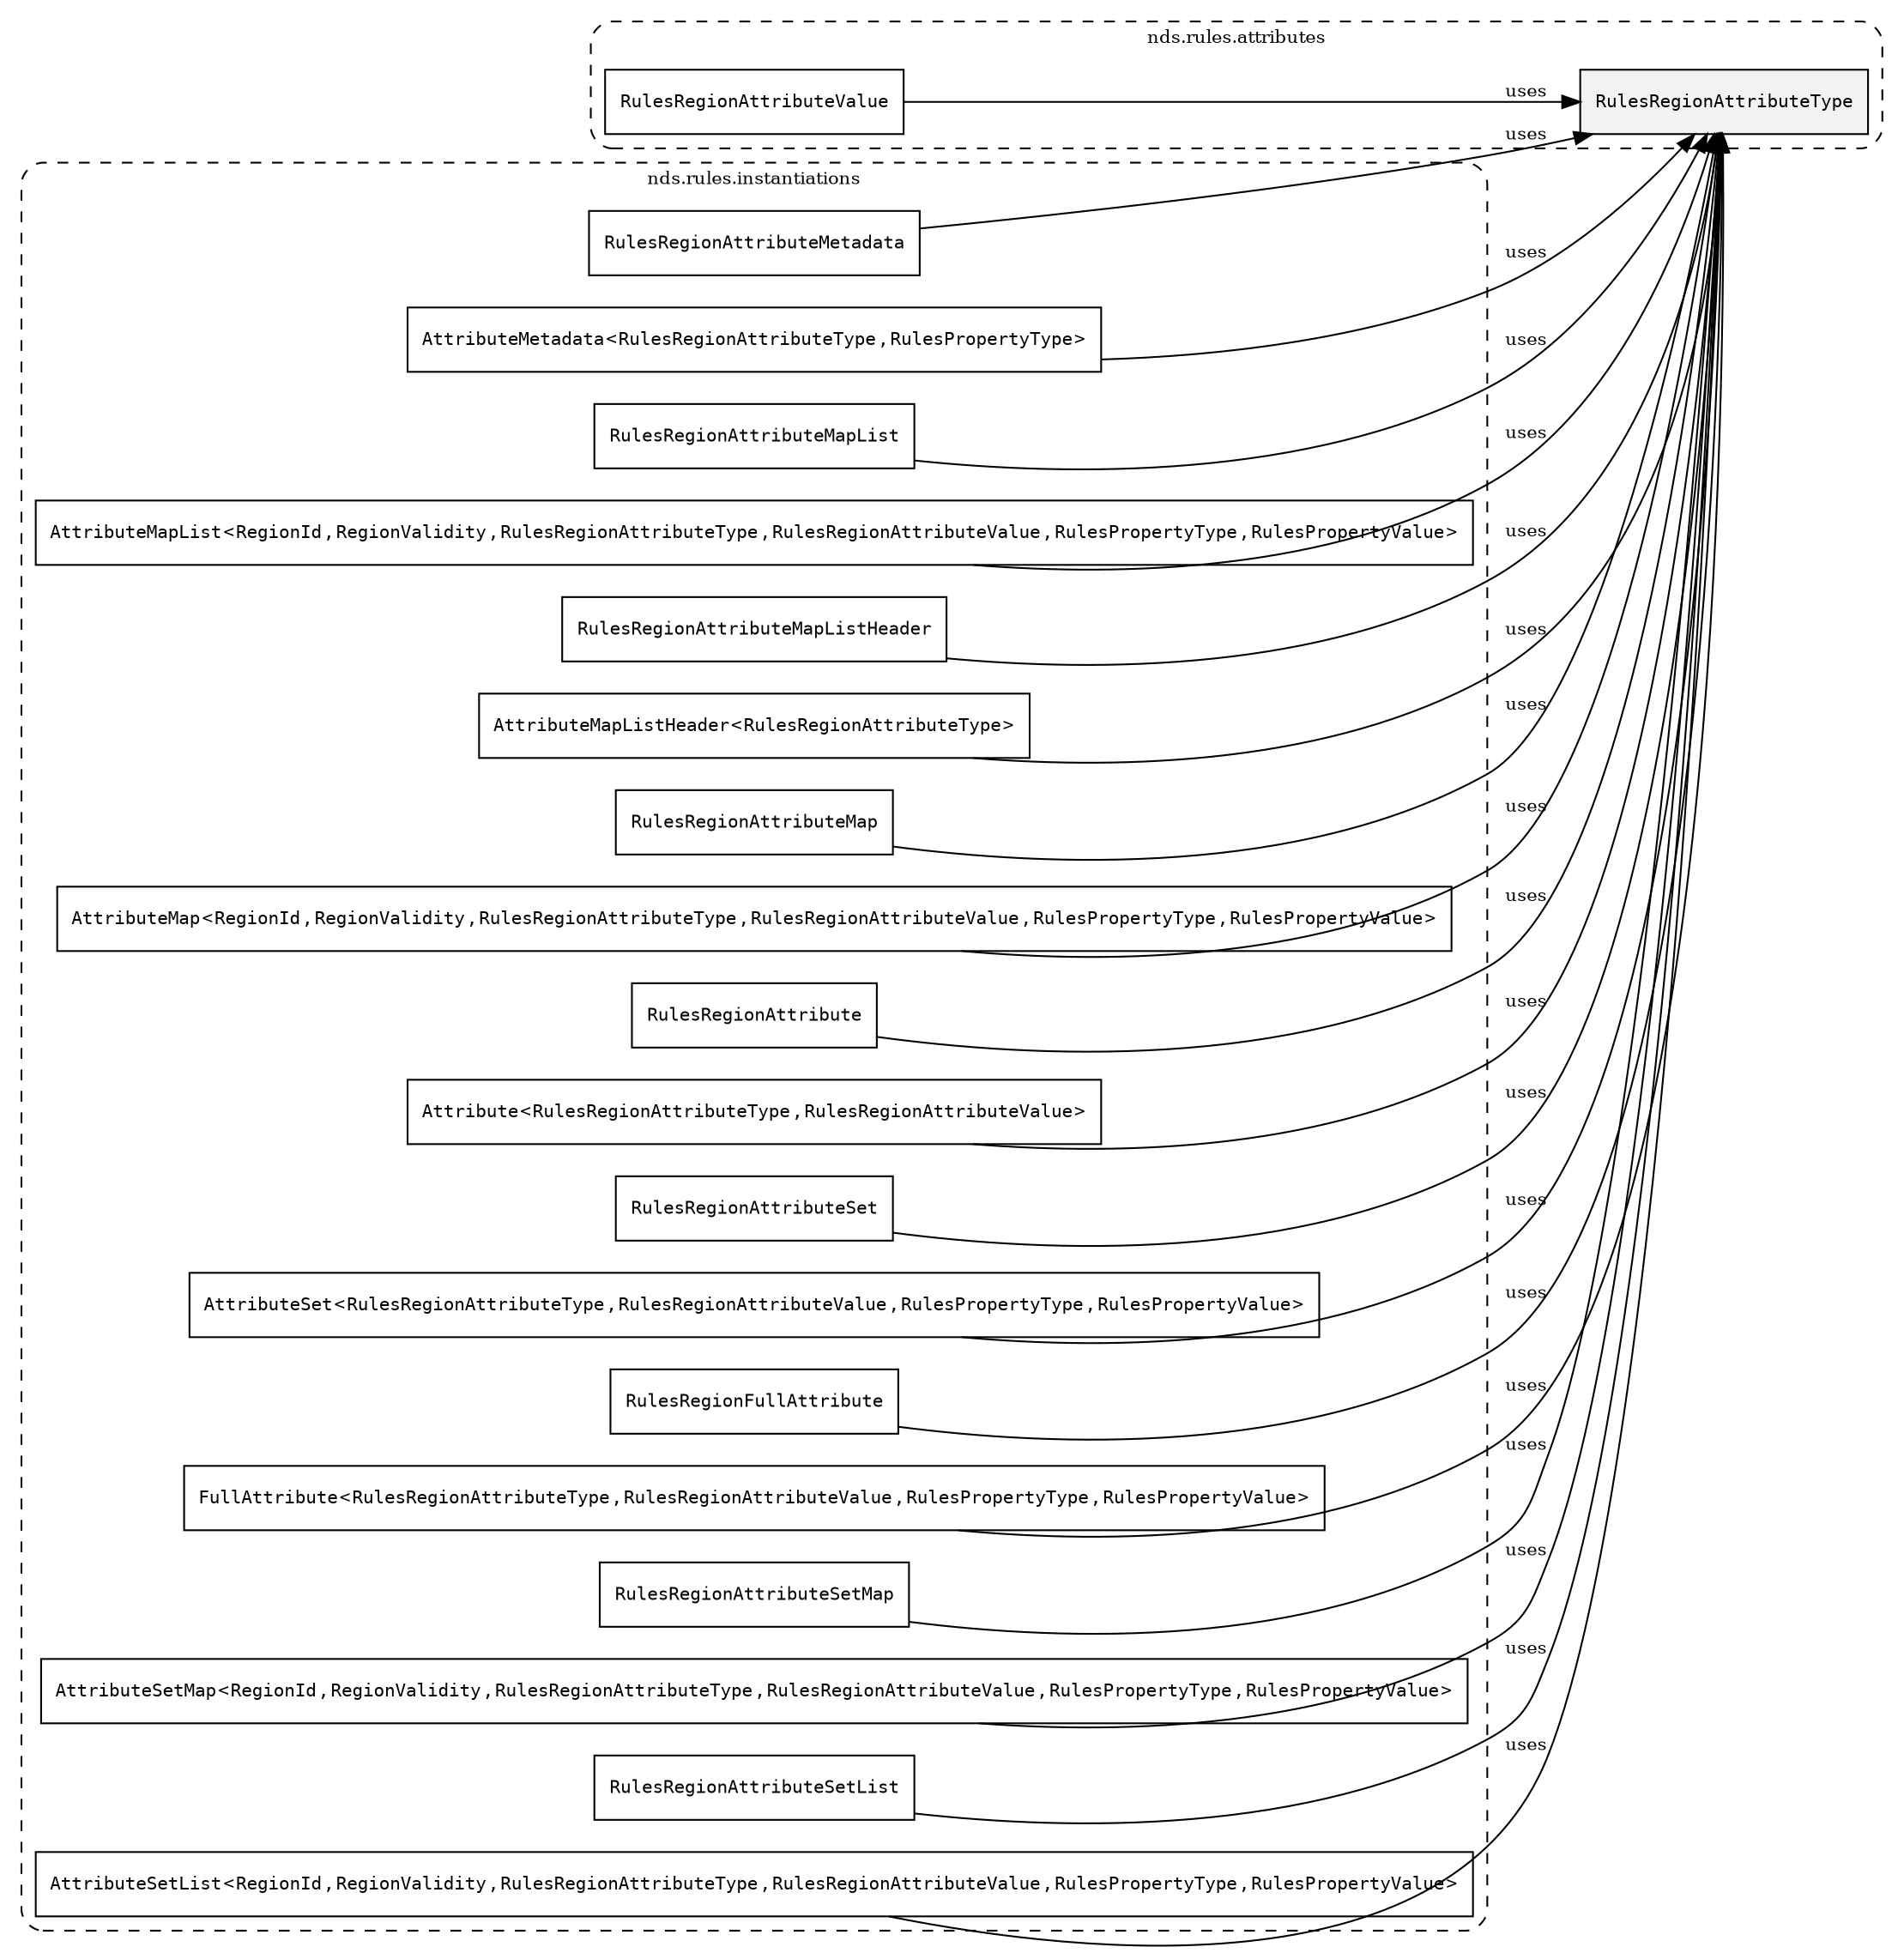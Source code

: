 /**
 * This dot file creates symbol collaboration diagram for RulesRegionAttributeType.
 */
digraph ZSERIO
{
    node [shape=box, fontsize=10];
    rankdir="LR";
    fontsize=10;
    tooltip="RulesRegionAttributeType collaboration diagram";

    subgraph "cluster_nds.rules.attributes"
    {
        style="dashed, rounded";
        label="nds.rules.attributes";
        tooltip="Package nds.rules.attributes";
        href="../../../content/packages/nds.rules.attributes.html#Package-nds-rules-attributes";
        target="_parent";

        "RulesRegionAttributeType" [style="filled", fillcolor="#0000000D", target="_parent", label=<<font face="monospace"><table align="center" border="0" cellspacing="0" cellpadding="0"><tr><td href="../../../content/packages/nds.rules.attributes.html#Enum-RulesRegionAttributeType" title="Enum defined in nds.rules.attributes">RulesRegionAttributeType</td></tr></table></font>>];
        "RulesRegionAttributeValue" [target="_parent", label=<<font face="monospace"><table align="center" border="0" cellspacing="0" cellpadding="0"><tr><td href="../../../content/packages/nds.rules.attributes.html#Choice-RulesRegionAttributeValue" title="Choice defined in nds.rules.attributes">RulesRegionAttributeValue</td></tr></table></font>>];
    }

    subgraph "cluster_nds.rules.instantiations"
    {
        style="dashed, rounded";
        label="nds.rules.instantiations";
        tooltip="Package nds.rules.instantiations";
        href="../../../content/packages/nds.rules.instantiations.html#Package-nds-rules-instantiations";
        target="_parent";

        "RulesRegionAttributeMetadata" [target="_parent", label=<<font face="monospace"><table align="center" border="0" cellspacing="0" cellpadding="0"><tr><td href="../../../content/packages/nds.rules.instantiations.html#InstantiateType-RulesRegionAttributeMetadata" title="InstantiateType defined in nds.rules.instantiations">RulesRegionAttributeMetadata</td></tr></table></font>>];
        "AttributeMetadata&lt;RulesRegionAttributeType,RulesPropertyType&gt;" [target="_parent", label=<<font face="monospace"><table align="center" border="0" cellspacing="0" cellpadding="0"><tr><td href="../../../content/packages/nds.core.attributemap.html#Structure-AttributeMetadata" title="Structure defined in nds.core.attributemap">AttributeMetadata</td><td>&lt;</td><td><table align="center" border="0" cellspacing="0" cellpadding="0"><tr><td href="../../../content/packages/nds.rules.attributes.html#Enum-RulesRegionAttributeType" title="Enum defined in nds.rules.attributes">RulesRegionAttributeType</td></tr></table></td><td>,</td><td><table align="center" border="0" cellspacing="0" cellpadding="0"><tr><td href="../../../content/packages/nds.rules.properties.html#Structure-RulesPropertyType" title="Structure defined in nds.rules.properties">RulesPropertyType</td></tr></table></td><td>&gt;</td></tr></table></font>>];
        "RulesRegionAttributeMapList" [target="_parent", label=<<font face="monospace"><table align="center" border="0" cellspacing="0" cellpadding="0"><tr><td href="../../../content/packages/nds.rules.instantiations.html#InstantiateType-RulesRegionAttributeMapList" title="InstantiateType defined in nds.rules.instantiations">RulesRegionAttributeMapList</td></tr></table></font>>];
        "AttributeMapList&lt;RegionId,RegionValidity,RulesRegionAttributeType,RulesRegionAttributeValue,RulesPropertyType,RulesPropertyValue&gt;" [target="_parent", label=<<font face="monospace"><table align="center" border="0" cellspacing="0" cellpadding="0"><tr><td href="../../../content/packages/nds.core.attributemap.html#Structure-AttributeMapList" title="Structure defined in nds.core.attributemap">AttributeMapList</td><td>&lt;</td><td><table align="center" border="0" cellspacing="0" cellpadding="0"><tr><td href="../../../content/packages/nds.core.types.html#Subtype-RegionId" title="Subtype defined in nds.core.types">RegionId</td></tr></table></td><td>,</td><td><table align="center" border="0" cellspacing="0" cellpadding="0"><tr><td href="../../../content/packages/nds.rules.types.html#Structure-RegionValidity" title="Structure defined in nds.rules.types">RegionValidity</td></tr></table></td><td>,</td><td><table align="center" border="0" cellspacing="0" cellpadding="0"><tr><td href="../../../content/packages/nds.rules.attributes.html#Enum-RulesRegionAttributeType" title="Enum defined in nds.rules.attributes">RulesRegionAttributeType</td></tr></table></td><td>,</td><td><table align="center" border="0" cellspacing="0" cellpadding="0"><tr><td href="../../../content/packages/nds.rules.attributes.html#Choice-RulesRegionAttributeValue" title="Choice defined in nds.rules.attributes">RulesRegionAttributeValue</td></tr></table></td><td>,</td><td><table align="center" border="0" cellspacing="0" cellpadding="0"><tr><td href="../../../content/packages/nds.rules.properties.html#Structure-RulesPropertyType" title="Structure defined in nds.rules.properties">RulesPropertyType</td></tr></table></td><td>,</td><td><table align="center" border="0" cellspacing="0" cellpadding="0"><tr><td href="../../../content/packages/nds.rules.properties.html#Structure-RulesPropertyValue" title="Structure defined in nds.rules.properties">RulesPropertyValue</td></tr></table></td><td>&gt;</td></tr></table></font>>];
        "RulesRegionAttributeMapListHeader" [target="_parent", label=<<font face="monospace"><table align="center" border="0" cellspacing="0" cellpadding="0"><tr><td href="../../../content/packages/nds.rules.instantiations.html#InstantiateType-RulesRegionAttributeMapListHeader" title="InstantiateType defined in nds.rules.instantiations">RulesRegionAttributeMapListHeader</td></tr></table></font>>];
        "AttributeMapListHeader&lt;RulesRegionAttributeType&gt;" [target="_parent", label=<<font face="monospace"><table align="center" border="0" cellspacing="0" cellpadding="0"><tr><td href="../../../content/packages/nds.core.attributemap.html#Structure-AttributeMapListHeader" title="Structure defined in nds.core.attributemap">AttributeMapListHeader</td><td>&lt;</td><td><table align="center" border="0" cellspacing="0" cellpadding="0"><tr><td href="../../../content/packages/nds.rules.attributes.html#Enum-RulesRegionAttributeType" title="Enum defined in nds.rules.attributes">RulesRegionAttributeType</td></tr></table></td><td>&gt;</td></tr></table></font>>];
        "RulesRegionAttributeMap" [target="_parent", label=<<font face="monospace"><table align="center" border="0" cellspacing="0" cellpadding="0"><tr><td href="../../../content/packages/nds.rules.instantiations.html#InstantiateType-RulesRegionAttributeMap" title="InstantiateType defined in nds.rules.instantiations">RulesRegionAttributeMap</td></tr></table></font>>];
        "AttributeMap&lt;RegionId,RegionValidity,RulesRegionAttributeType,RulesRegionAttributeValue,RulesPropertyType,RulesPropertyValue&gt;" [target="_parent", label=<<font face="monospace"><table align="center" border="0" cellspacing="0" cellpadding="0"><tr><td href="../../../content/packages/nds.core.attributemap.html#Structure-AttributeMap" title="Structure defined in nds.core.attributemap">AttributeMap</td><td>&lt;</td><td><table align="center" border="0" cellspacing="0" cellpadding="0"><tr><td href="../../../content/packages/nds.core.types.html#Subtype-RegionId" title="Subtype defined in nds.core.types">RegionId</td></tr></table></td><td>,</td><td><table align="center" border="0" cellspacing="0" cellpadding="0"><tr><td href="../../../content/packages/nds.rules.types.html#Structure-RegionValidity" title="Structure defined in nds.rules.types">RegionValidity</td></tr></table></td><td>,</td><td><table align="center" border="0" cellspacing="0" cellpadding="0"><tr><td href="../../../content/packages/nds.rules.attributes.html#Enum-RulesRegionAttributeType" title="Enum defined in nds.rules.attributes">RulesRegionAttributeType</td></tr></table></td><td>,</td><td><table align="center" border="0" cellspacing="0" cellpadding="0"><tr><td href="../../../content/packages/nds.rules.attributes.html#Choice-RulesRegionAttributeValue" title="Choice defined in nds.rules.attributes">RulesRegionAttributeValue</td></tr></table></td><td>,</td><td><table align="center" border="0" cellspacing="0" cellpadding="0"><tr><td href="../../../content/packages/nds.rules.properties.html#Structure-RulesPropertyType" title="Structure defined in nds.rules.properties">RulesPropertyType</td></tr></table></td><td>,</td><td><table align="center" border="0" cellspacing="0" cellpadding="0"><tr><td href="../../../content/packages/nds.rules.properties.html#Structure-RulesPropertyValue" title="Structure defined in nds.rules.properties">RulesPropertyValue</td></tr></table></td><td>&gt;</td></tr></table></font>>];
        "RulesRegionAttribute" [target="_parent", label=<<font face="monospace"><table align="center" border="0" cellspacing="0" cellpadding="0"><tr><td href="../../../content/packages/nds.rules.instantiations.html#InstantiateType-RulesRegionAttribute" title="InstantiateType defined in nds.rules.instantiations">RulesRegionAttribute</td></tr></table></font>>];
        "Attribute&lt;RulesRegionAttributeType,RulesRegionAttributeValue&gt;" [target="_parent", label=<<font face="monospace"><table align="center" border="0" cellspacing="0" cellpadding="0"><tr><td href="../../../content/packages/nds.core.attributemap.html#Structure-Attribute" title="Structure defined in nds.core.attributemap">Attribute</td><td>&lt;</td><td><table align="center" border="0" cellspacing="0" cellpadding="0"><tr><td href="../../../content/packages/nds.rules.attributes.html#Enum-RulesRegionAttributeType" title="Enum defined in nds.rules.attributes">RulesRegionAttributeType</td></tr></table></td><td>,</td><td><table align="center" border="0" cellspacing="0" cellpadding="0"><tr><td href="../../../content/packages/nds.rules.attributes.html#Choice-RulesRegionAttributeValue" title="Choice defined in nds.rules.attributes">RulesRegionAttributeValue</td></tr></table></td><td>&gt;</td></tr></table></font>>];
        "RulesRegionAttributeSet" [target="_parent", label=<<font face="monospace"><table align="center" border="0" cellspacing="0" cellpadding="0"><tr><td href="../../../content/packages/nds.rules.instantiations.html#InstantiateType-RulesRegionAttributeSet" title="InstantiateType defined in nds.rules.instantiations">RulesRegionAttributeSet</td></tr></table></font>>];
        "AttributeSet&lt;RulesRegionAttributeType,RulesRegionAttributeValue,RulesPropertyType,RulesPropertyValue&gt;" [target="_parent", label=<<font face="monospace"><table align="center" border="0" cellspacing="0" cellpadding="0"><tr><td href="../../../content/packages/nds.core.attributemap.html#Structure-AttributeSet" title="Structure defined in nds.core.attributemap">AttributeSet</td><td>&lt;</td><td><table align="center" border="0" cellspacing="0" cellpadding="0"><tr><td href="../../../content/packages/nds.rules.attributes.html#Enum-RulesRegionAttributeType" title="Enum defined in nds.rules.attributes">RulesRegionAttributeType</td></tr></table></td><td>,</td><td><table align="center" border="0" cellspacing="0" cellpadding="0"><tr><td href="../../../content/packages/nds.rules.attributes.html#Choice-RulesRegionAttributeValue" title="Choice defined in nds.rules.attributes">RulesRegionAttributeValue</td></tr></table></td><td>,</td><td><table align="center" border="0" cellspacing="0" cellpadding="0"><tr><td href="../../../content/packages/nds.rules.properties.html#Structure-RulesPropertyType" title="Structure defined in nds.rules.properties">RulesPropertyType</td></tr></table></td><td>,</td><td><table align="center" border="0" cellspacing="0" cellpadding="0"><tr><td href="../../../content/packages/nds.rules.properties.html#Structure-RulesPropertyValue" title="Structure defined in nds.rules.properties">RulesPropertyValue</td></tr></table></td><td>&gt;</td></tr></table></font>>];
        "RulesRegionFullAttribute" [target="_parent", label=<<font face="monospace"><table align="center" border="0" cellspacing="0" cellpadding="0"><tr><td href="../../../content/packages/nds.rules.instantiations.html#InstantiateType-RulesRegionFullAttribute" title="InstantiateType defined in nds.rules.instantiations">RulesRegionFullAttribute</td></tr></table></font>>];
        "FullAttribute&lt;RulesRegionAttributeType,RulesRegionAttributeValue,RulesPropertyType,RulesPropertyValue&gt;" [target="_parent", label=<<font face="monospace"><table align="center" border="0" cellspacing="0" cellpadding="0"><tr><td href="../../../content/packages/nds.core.attributemap.html#Structure-FullAttribute" title="Structure defined in nds.core.attributemap">FullAttribute</td><td>&lt;</td><td><table align="center" border="0" cellspacing="0" cellpadding="0"><tr><td href="../../../content/packages/nds.rules.attributes.html#Enum-RulesRegionAttributeType" title="Enum defined in nds.rules.attributes">RulesRegionAttributeType</td></tr></table></td><td>,</td><td><table align="center" border="0" cellspacing="0" cellpadding="0"><tr><td href="../../../content/packages/nds.rules.attributes.html#Choice-RulesRegionAttributeValue" title="Choice defined in nds.rules.attributes">RulesRegionAttributeValue</td></tr></table></td><td>,</td><td><table align="center" border="0" cellspacing="0" cellpadding="0"><tr><td href="../../../content/packages/nds.rules.properties.html#Structure-RulesPropertyType" title="Structure defined in nds.rules.properties">RulesPropertyType</td></tr></table></td><td>,</td><td><table align="center" border="0" cellspacing="0" cellpadding="0"><tr><td href="../../../content/packages/nds.rules.properties.html#Structure-RulesPropertyValue" title="Structure defined in nds.rules.properties">RulesPropertyValue</td></tr></table></td><td>&gt;</td></tr></table></font>>];
        "RulesRegionAttributeSetMap" [target="_parent", label=<<font face="monospace"><table align="center" border="0" cellspacing="0" cellpadding="0"><tr><td href="../../../content/packages/nds.rules.instantiations.html#InstantiateType-RulesRegionAttributeSetMap" title="InstantiateType defined in nds.rules.instantiations">RulesRegionAttributeSetMap</td></tr></table></font>>];
        "AttributeSetMap&lt;RegionId,RegionValidity,RulesRegionAttributeType,RulesRegionAttributeValue,RulesPropertyType,RulesPropertyValue&gt;" [target="_parent", label=<<font face="monospace"><table align="center" border="0" cellspacing="0" cellpadding="0"><tr><td href="../../../content/packages/nds.core.attributemap.html#Structure-AttributeSetMap" title="Structure defined in nds.core.attributemap">AttributeSetMap</td><td>&lt;</td><td><table align="center" border="0" cellspacing="0" cellpadding="0"><tr><td href="../../../content/packages/nds.core.types.html#Subtype-RegionId" title="Subtype defined in nds.core.types">RegionId</td></tr></table></td><td>,</td><td><table align="center" border="0" cellspacing="0" cellpadding="0"><tr><td href="../../../content/packages/nds.rules.types.html#Structure-RegionValidity" title="Structure defined in nds.rules.types">RegionValidity</td></tr></table></td><td>,</td><td><table align="center" border="0" cellspacing="0" cellpadding="0"><tr><td href="../../../content/packages/nds.rules.attributes.html#Enum-RulesRegionAttributeType" title="Enum defined in nds.rules.attributes">RulesRegionAttributeType</td></tr></table></td><td>,</td><td><table align="center" border="0" cellspacing="0" cellpadding="0"><tr><td href="../../../content/packages/nds.rules.attributes.html#Choice-RulesRegionAttributeValue" title="Choice defined in nds.rules.attributes">RulesRegionAttributeValue</td></tr></table></td><td>,</td><td><table align="center" border="0" cellspacing="0" cellpadding="0"><tr><td href="../../../content/packages/nds.rules.properties.html#Structure-RulesPropertyType" title="Structure defined in nds.rules.properties">RulesPropertyType</td></tr></table></td><td>,</td><td><table align="center" border="0" cellspacing="0" cellpadding="0"><tr><td href="../../../content/packages/nds.rules.properties.html#Structure-RulesPropertyValue" title="Structure defined in nds.rules.properties">RulesPropertyValue</td></tr></table></td><td>&gt;</td></tr></table></font>>];
        "RulesRegionAttributeSetList" [target="_parent", label=<<font face="monospace"><table align="center" border="0" cellspacing="0" cellpadding="0"><tr><td href="../../../content/packages/nds.rules.instantiations.html#InstantiateType-RulesRegionAttributeSetList" title="InstantiateType defined in nds.rules.instantiations">RulesRegionAttributeSetList</td></tr></table></font>>];
        "AttributeSetList&lt;RegionId,RegionValidity,RulesRegionAttributeType,RulesRegionAttributeValue,RulesPropertyType,RulesPropertyValue&gt;" [target="_parent", label=<<font face="monospace"><table align="center" border="0" cellspacing="0" cellpadding="0"><tr><td href="../../../content/packages/nds.core.attributemap.html#Structure-AttributeSetList" title="Structure defined in nds.core.attributemap">AttributeSetList</td><td>&lt;</td><td><table align="center" border="0" cellspacing="0" cellpadding="0"><tr><td href="../../../content/packages/nds.core.types.html#Subtype-RegionId" title="Subtype defined in nds.core.types">RegionId</td></tr></table></td><td>,</td><td><table align="center" border="0" cellspacing="0" cellpadding="0"><tr><td href="../../../content/packages/nds.rules.types.html#Structure-RegionValidity" title="Structure defined in nds.rules.types">RegionValidity</td></tr></table></td><td>,</td><td><table align="center" border="0" cellspacing="0" cellpadding="0"><tr><td href="../../../content/packages/nds.rules.attributes.html#Enum-RulesRegionAttributeType" title="Enum defined in nds.rules.attributes">RulesRegionAttributeType</td></tr></table></td><td>,</td><td><table align="center" border="0" cellspacing="0" cellpadding="0"><tr><td href="../../../content/packages/nds.rules.attributes.html#Choice-RulesRegionAttributeValue" title="Choice defined in nds.rules.attributes">RulesRegionAttributeValue</td></tr></table></td><td>,</td><td><table align="center" border="0" cellspacing="0" cellpadding="0"><tr><td href="../../../content/packages/nds.rules.properties.html#Structure-RulesPropertyType" title="Structure defined in nds.rules.properties">RulesPropertyType</td></tr></table></td><td>,</td><td><table align="center" border="0" cellspacing="0" cellpadding="0"><tr><td href="../../../content/packages/nds.rules.properties.html#Structure-RulesPropertyValue" title="Structure defined in nds.rules.properties">RulesPropertyValue</td></tr></table></td><td>&gt;</td></tr></table></font>>];
    }

    "RulesRegionAttributeMetadata" -> "RulesRegionAttributeType" [label="uses", fontsize=10];
    "AttributeMetadata&lt;RulesRegionAttributeType,RulesPropertyType&gt;" -> "RulesRegionAttributeType" [label="uses", fontsize=10];
    "RulesRegionAttributeMapList" -> "RulesRegionAttributeType" [label="uses", fontsize=10];
    "AttributeMapList&lt;RegionId,RegionValidity,RulesRegionAttributeType,RulesRegionAttributeValue,RulesPropertyType,RulesPropertyValue&gt;" -> "RulesRegionAttributeType" [label="uses", fontsize=10];
    "RulesRegionAttributeMapListHeader" -> "RulesRegionAttributeType" [label="uses", fontsize=10];
    "AttributeMapListHeader&lt;RulesRegionAttributeType&gt;" -> "RulesRegionAttributeType" [label="uses", fontsize=10];
    "RulesRegionAttributeMap" -> "RulesRegionAttributeType" [label="uses", fontsize=10];
    "AttributeMap&lt;RegionId,RegionValidity,RulesRegionAttributeType,RulesRegionAttributeValue,RulesPropertyType,RulesPropertyValue&gt;" -> "RulesRegionAttributeType" [label="uses", fontsize=10];
    "RulesRegionAttribute" -> "RulesRegionAttributeType" [label="uses", fontsize=10];
    "Attribute&lt;RulesRegionAttributeType,RulesRegionAttributeValue&gt;" -> "RulesRegionAttributeType" [label="uses", fontsize=10];
    "RulesRegionAttributeSet" -> "RulesRegionAttributeType" [label="uses", fontsize=10];
    "AttributeSet&lt;RulesRegionAttributeType,RulesRegionAttributeValue,RulesPropertyType,RulesPropertyValue&gt;" -> "RulesRegionAttributeType" [label="uses", fontsize=10];
    "RulesRegionFullAttribute" -> "RulesRegionAttributeType" [label="uses", fontsize=10];
    "FullAttribute&lt;RulesRegionAttributeType,RulesRegionAttributeValue,RulesPropertyType,RulesPropertyValue&gt;" -> "RulesRegionAttributeType" [label="uses", fontsize=10];
    "RulesRegionAttributeSetMap" -> "RulesRegionAttributeType" [label="uses", fontsize=10];
    "AttributeSetMap&lt;RegionId,RegionValidity,RulesRegionAttributeType,RulesRegionAttributeValue,RulesPropertyType,RulesPropertyValue&gt;" -> "RulesRegionAttributeType" [label="uses", fontsize=10];
    "RulesRegionAttributeSetList" -> "RulesRegionAttributeType" [label="uses", fontsize=10];
    "AttributeSetList&lt;RegionId,RegionValidity,RulesRegionAttributeType,RulesRegionAttributeValue,RulesPropertyType,RulesPropertyValue&gt;" -> "RulesRegionAttributeType" [label="uses", fontsize=10];
    "RulesRegionAttributeValue" -> "RulesRegionAttributeType" [label="uses", fontsize=10];
}
